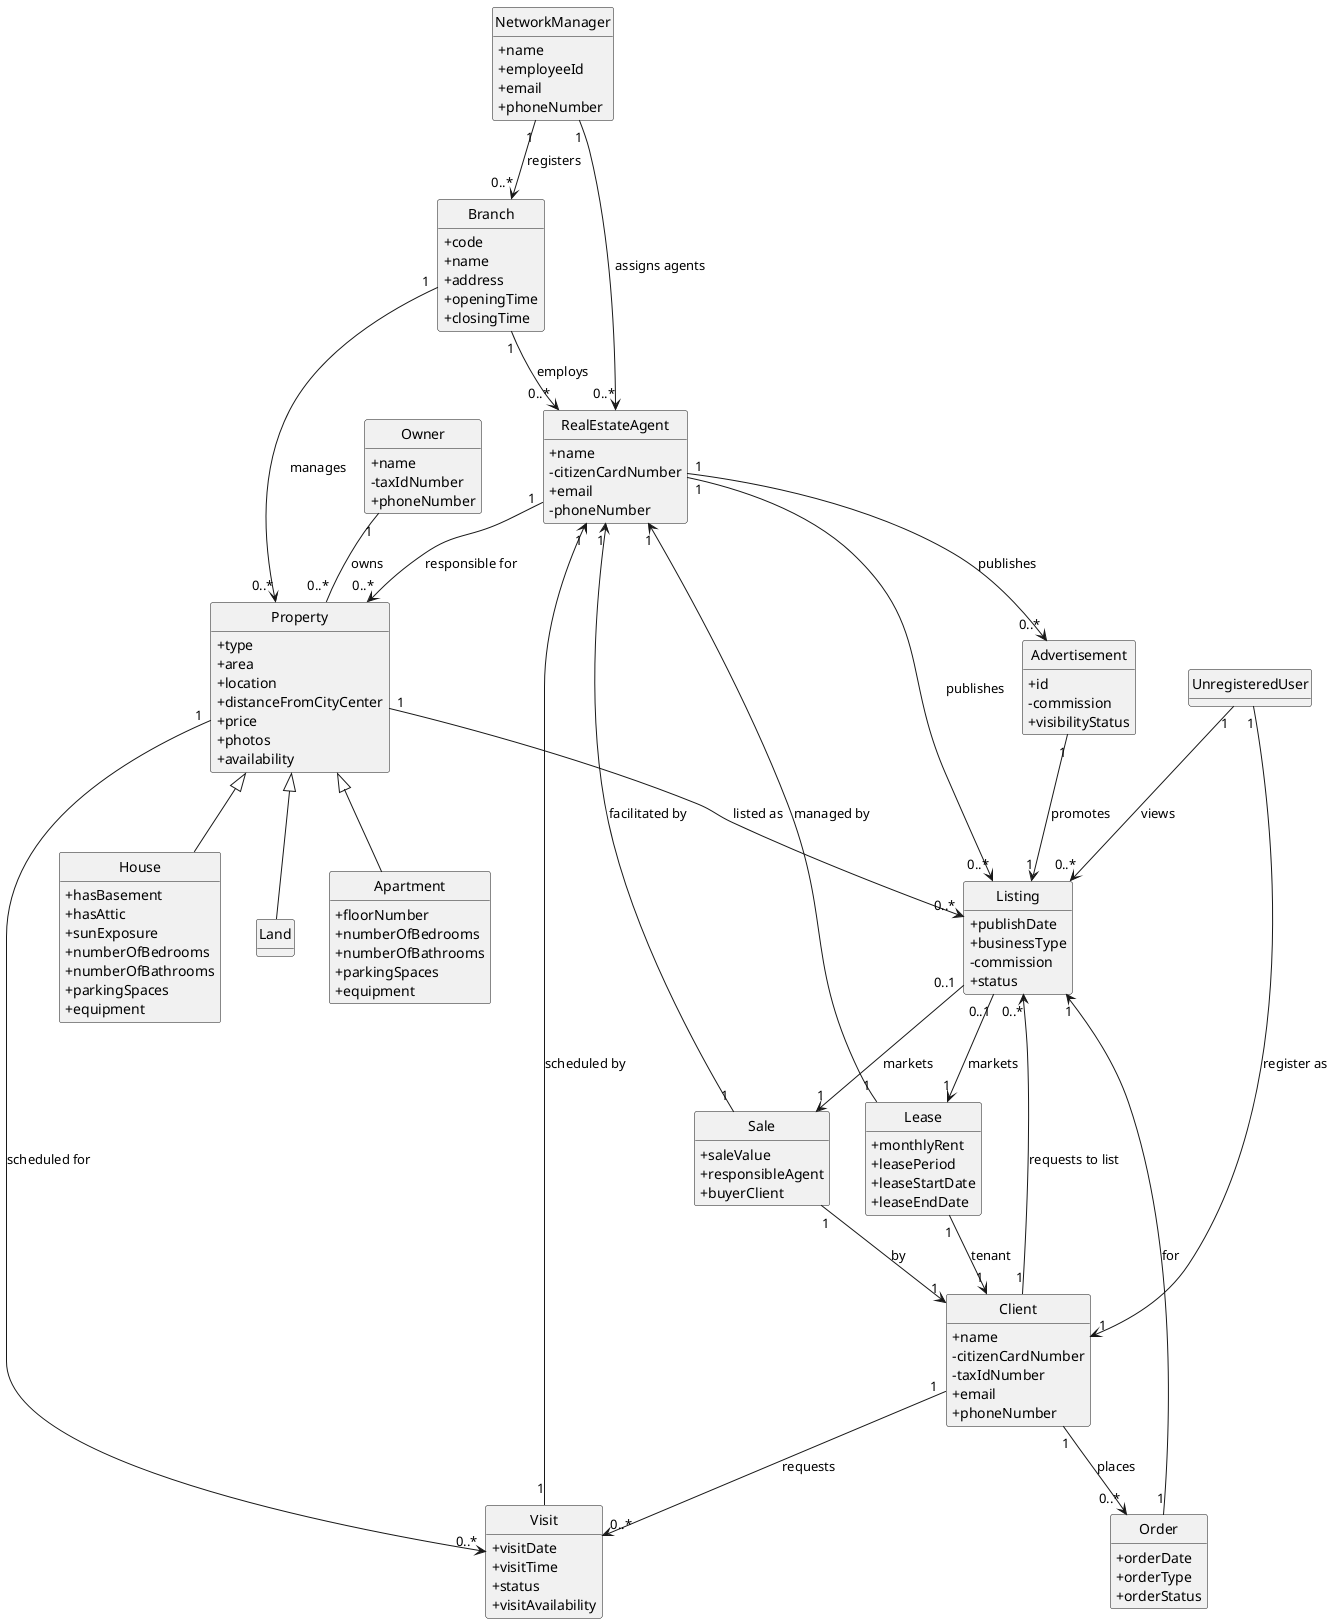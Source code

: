 @startuml
skinparam classAttributeIconSize 0
hide circle
hide methods

class NetworkManager {
    +name
    +employeeId
    +email
    +phoneNumber
}

class Branch {
    +code
    +name
    +address
    +openingTime
    +closingTime
}

class RealEstateAgent {
    +name
    -citizenCardNumber
    +email
    -phoneNumber
}
class Order {
    +orderDate
    +orderType
    +orderStatus
}

class Property {
    +type
    +area
    +location
    +distanceFromCityCenter
    +price
    +photos
    +availability
}

class Apartment {
    +floorNumber
    +numberOfBedrooms
    +numberOfBathrooms
    +parkingSpaces
    +equipment
}

class House {
    +hasBasement
    +hasAttic
    +sunExposure
    +numberOfBedrooms
    +numberOfBathrooms
    +parkingSpaces
    +equipment
}

class Land {}

class Owner {
    +name
    -taxIdNumber
    +phoneNumber
}

class Client {
    +name
    -citizenCardNumber
    -taxIdNumber
    +email
    +phoneNumber
}

class Sale {
    +saleValue
    +responsibleAgent
    +buyerClient
}

class Lease {
    +monthlyRent
    +leasePeriod
    +leaseStartDate
    +leaseEndDate
}

class Advertisement {
    +id
    -commission
    +visibilityStatus
}

class Visit {
    +visitDate
    +visitTime
    +status
    +visitAvailability
}

class Listing {
    +publishDate
    +businessType
    -commission
    +status
}
class UnregisteredUser {
}


Branch "1" --> "0..*" RealEstateAgent : employs
Branch "1" --> "0..*" Property : manages

UnregisteredUser "1" --> "0..*" Listing : views
UnregisteredUser "1" --> "1" Client : register as
RealEstateAgent "1" --> "0..*" Property : responsible for
RealEstateAgent "1" --> "0..*" Listing : publishes
RealEstateAgent "1" --> "0..*" Advertisement : publishes
Owner "1" -- "0..*" Property : owns
Property "1" --> "0..*" Visit : scheduled for
Property "1" --> "0..*" Listing : listed as

Listing "0..1" --> "1" Sale : markets
Listing "0..1" --> "1" Lease : markets

Advertisement "1" --> "1" Listing : promotes

Property <|-- Apartment
Property <|-- House
Property <|-- Land

Sale "1" --> "1" Client : by
Sale "1" --> "1" RealEstateAgent : facilitated by

Lease "1" --> "1" Client : tenant
Lease "1" --> "1" RealEstateAgent : managed by

Client "1" --> "0..*" Visit : requests
Client "1" --> "0..*" Listing : requests to list
Visit "1" --> "1" RealEstateAgent : scheduled by
Client "1" --> "0..*" Order : places
Order "1" --> "1" Listing : for

NetworkManager "1" --> "0..*" Branch : registers
NetworkManager "1" --> "0..*" RealEstateAgent : assigns agents
@enduml